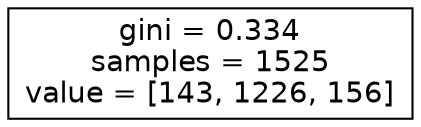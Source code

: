 digraph Tree {
node [shape=box, fontname="helvetica"] ;
edge [fontname="helvetica"] ;
0 [label="gini = 0.334\nsamples = 1525\nvalue = [143, 1226, 156]"] ;
}